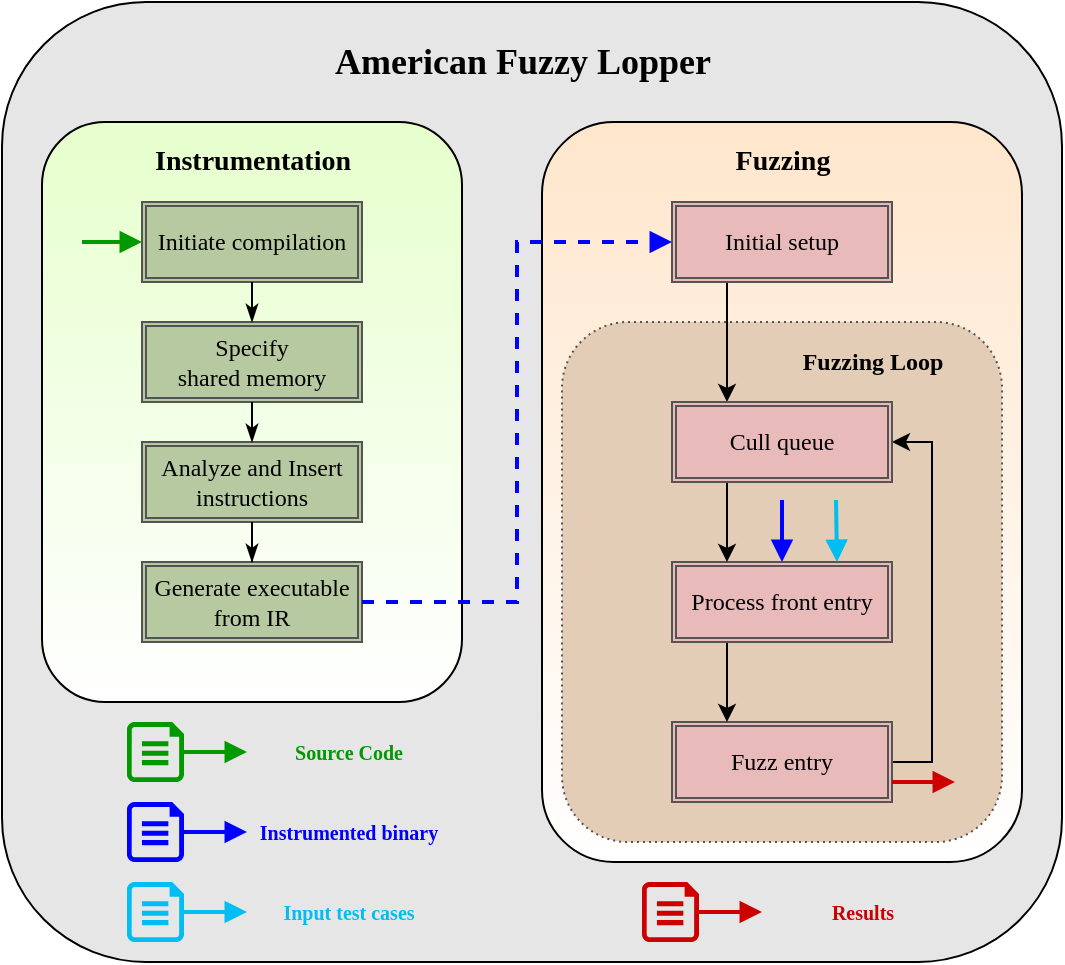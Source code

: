 <mxfile>
    <diagram id="CwqIJhX3pIehWAISivcS" name="Page-1">
        <mxGraphModel dx="578" dy="448" grid="1" gridSize="10" guides="1" tooltips="1" connect="1" arrows="1" fold="1" page="1" pageScale="1" pageWidth="827" pageHeight="1169" math="0" shadow="0">
            <root>
                <mxCell id="0"/>
                <mxCell id="1" parent="0"/>
                <mxCell id="2" value="" style="rounded=1;whiteSpace=wrap;html=1;fontFamily=Georgia;fontSize=12;fillColor=#E6E6E6;" parent="1" vertex="1">
                    <mxGeometry x="70" y="20" width="530" height="480" as="geometry"/>
                </mxCell>
                <mxCell id="5" value="" style="rounded=1;whiteSpace=wrap;html=1;fontFamily=Georgia;fontSize=12;fillColor=#FFE6CC;gradientColor=#ffffff;" parent="1" vertex="1">
                    <mxGeometry x="340" y="80" width="240" height="370" as="geometry"/>
                </mxCell>
                <mxCell id="4" value="" style="rounded=1;whiteSpace=wrap;html=1;fontFamily=Georgia;fontSize=12;fillColor=#E6FFCC;gradientColor=#ffffff;" parent="1" vertex="1">
                    <mxGeometry x="90" y="80" width="210" height="290" as="geometry"/>
                </mxCell>
                <mxCell id="6" value="&lt;span style=&quot;font-size: 14px&quot;&gt;&lt;b&gt;Instrumentation&lt;/b&gt;&lt;/span&gt;" style="text;html=1;align=center;verticalAlign=middle;resizable=0;points=[];autosize=1;fontSize=12;fontFamily=Georgia;" parent="1" vertex="1">
                    <mxGeometry x="140" y="90" width="110" height="20" as="geometry"/>
                </mxCell>
                <mxCell id="14" value="Initiate compilation" style="shape=ext;double=1;rounded=0;whiteSpace=wrap;html=1;strokeColor=#545454;strokeWidth=1;fontFamily=Georgia;fontSize=12;fillColor=#B6C9A1;" parent="1" vertex="1">
                    <mxGeometry x="140" y="120" width="110" height="40" as="geometry"/>
                </mxCell>
                <mxCell id="15" value="Specify&lt;br&gt;shared memory" style="shape=ext;double=1;rounded=0;whiteSpace=wrap;html=1;strokeColor=#545454;strokeWidth=1;fontFamily=Georgia;fontSize=12;fillColor=#B6C9A1;" parent="1" vertex="1">
                    <mxGeometry x="140" y="180" width="110" height="40" as="geometry"/>
                </mxCell>
                <mxCell id="25" style="edgeStyle=orthogonalEdgeStyle;rounded=0;orthogonalLoop=1;jettySize=auto;html=1;exitX=0.5;exitY=1;exitDx=0;exitDy=0;entryX=0.5;entryY=0;entryDx=0;entryDy=0;fontFamily=Georgia;fontSize=12;endArrow=classicThin;endFill=1;" parent="1" source="14" target="15" edge="1">
                    <mxGeometry x="90" y="80" as="geometry"/>
                </mxCell>
                <mxCell id="24" value="Analyze and Insert instructions" style="shape=ext;double=1;rounded=0;whiteSpace=wrap;html=1;strokeColor=#545454;strokeWidth=1;fontFamily=Georgia;fontSize=12;fillColor=#B6C9A1;" parent="1" vertex="1">
                    <mxGeometry x="140" y="240" width="110" height="40" as="geometry"/>
                </mxCell>
                <mxCell id="28" style="edgeStyle=orthogonalEdgeStyle;rounded=0;orthogonalLoop=1;jettySize=auto;html=1;exitX=0.5;exitY=1;exitDx=0;exitDy=0;entryX=0.5;entryY=0;entryDx=0;entryDy=0;fontFamily=Georgia;fontSize=12;endArrow=classicThin;endFill=1;" parent="1" source="15" target="24" edge="1">
                    <mxGeometry x="90" y="80" as="geometry"/>
                </mxCell>
                <mxCell id="29" value="Generate executable from IR" style="shape=ext;double=1;rounded=0;whiteSpace=wrap;html=1;strokeColor=#545454;strokeWidth=1;fontFamily=Georgia;fontSize=12;fillColor=#B6C9A1;" parent="1" vertex="1">
                    <mxGeometry x="140" y="300" width="110" height="40" as="geometry"/>
                </mxCell>
                <mxCell id="30" style="edgeStyle=orthogonalEdgeStyle;rounded=0;orthogonalLoop=1;jettySize=auto;html=1;exitX=0.5;exitY=1;exitDx=0;exitDy=0;fontFamily=Georgia;fontSize=12;endArrow=classicThin;endFill=1;" parent="1" source="24" target="29" edge="1">
                    <mxGeometry x="90" y="80" as="geometry"/>
                </mxCell>
                <mxCell id="54" value="" style="rounded=1;whiteSpace=wrap;html=1;strokeColor=#545454;strokeWidth=1;fontFamily=Georgia;fontSize=12;dashed=1;dashPattern=1 2;fillColor=#E3CDB6;" parent="1" vertex="1">
                    <mxGeometry x="350" y="180" width="220" height="260" as="geometry"/>
                </mxCell>
                <mxCell id="7" value="&lt;b&gt;&lt;font style=&quot;font-size: 14px&quot;&gt;Fuzzing&lt;/font&gt;&lt;/b&gt;" style="text;html=1;align=center;verticalAlign=middle;resizable=0;points=[];autosize=1;fontSize=12;fontFamily=Georgia;" parent="1" vertex="1">
                    <mxGeometry x="430" y="90" width="60" height="20" as="geometry"/>
                </mxCell>
                <mxCell id="87" style="edgeStyle=orthogonalEdgeStyle;rounded=0;orthogonalLoop=1;jettySize=auto;html=1;exitX=0.25;exitY=1;exitDx=0;exitDy=0;entryX=0.25;entryY=0;entryDx=0;entryDy=0;" parent="1" source="31" target="45" edge="1">
                    <mxGeometry relative="1" as="geometry"/>
                </mxCell>
                <mxCell id="31" value="Initial setup" style="shape=ext;double=1;rounded=0;whiteSpace=wrap;html=1;strokeColor=#545454;strokeWidth=1;fontFamily=Georgia;fontSize=12;fillColor=#E8BABA;" parent="1" vertex="1">
                    <mxGeometry x="405" y="120" width="110" height="40" as="geometry"/>
                </mxCell>
                <mxCell id="55" value="&lt;font size=&quot;1&quot;&gt;&lt;b style=&quot;font-size: 12px&quot;&gt;Fuzzing Loop&lt;/b&gt;&lt;/font&gt;" style="text;html=1;align=center;verticalAlign=middle;resizable=0;points=[];autosize=1;fontSize=12;fontFamily=Georgia;" parent="1" vertex="1">
                    <mxGeometry x="460" y="190" width="90" height="20" as="geometry"/>
                </mxCell>
                <mxCell id="3" value="&lt;b&gt;&lt;font style=&quot;font-size: 18px&quot;&gt;American Fuzzy Lopper&lt;/font&gt;&lt;/b&gt;" style="text;html=1;align=center;verticalAlign=middle;resizable=0;points=[];autosize=1;fontFamily=Georgia;fontSize=12;" parent="1" vertex="1">
                    <mxGeometry x="230" y="40" width="200" height="20" as="geometry"/>
                </mxCell>
                <mxCell id="78" style="edgeStyle=orthogonalEdgeStyle;rounded=0;orthogonalLoop=1;jettySize=auto;html=1;exitX=1;exitY=0.5;exitDx=0;exitDy=0;entryX=0;entryY=0.5;entryDx=0;entryDy=0;endArrow=block;endFill=1;strokeWidth=2;fontFamily=Georgia;fontSize=12;dashed=1;strokeColor=#0000FF;" parent="1" source="29" target="31" edge="1">
                    <mxGeometry relative="1" as="geometry"/>
                </mxCell>
                <mxCell id="80" value="" style="endArrow=block;html=1;strokeWidth=2;fontFamily=Georgia;fontSize=12;endFill=1;entryX=0;entryY=0.5;entryDx=0;entryDy=0;strokeColor=#009900;" parent="1" target="14" edge="1">
                    <mxGeometry width="50" height="50" relative="1" as="geometry">
                        <mxPoint x="110" y="140" as="sourcePoint"/>
                        <mxPoint x="121.5" y="139.58" as="targetPoint"/>
                    </mxGeometry>
                </mxCell>
                <mxCell id="90" style="edgeStyle=orthogonalEdgeStyle;rounded=0;orthogonalLoop=1;jettySize=auto;html=1;exitX=1;exitY=0.5;exitDx=0;exitDy=0;entryX=1;entryY=0.5;entryDx=0;entryDy=0;" parent="1" source="34" target="45" edge="1">
                    <mxGeometry relative="1" as="geometry"/>
                </mxCell>
                <mxCell id="34" value="Fuzz entry" style="shape=ext;double=1;rounded=0;whiteSpace=wrap;html=1;strokeColor=#545454;strokeWidth=1;fontFamily=Georgia;fontSize=12;fillColor=#E8BABA;" parent="1" vertex="1">
                    <mxGeometry x="405" y="380" width="110" height="40" as="geometry"/>
                </mxCell>
                <mxCell id="89" style="edgeStyle=orthogonalEdgeStyle;rounded=0;orthogonalLoop=1;jettySize=auto;html=1;exitX=0.25;exitY=1;exitDx=0;exitDy=0;entryX=0.25;entryY=0;entryDx=0;entryDy=0;" parent="1" source="44" target="34" edge="1">
                    <mxGeometry relative="1" as="geometry"/>
                </mxCell>
                <mxCell id="44" value="Process front entry" style="shape=ext;double=1;rounded=0;whiteSpace=wrap;html=1;strokeColor=#545454;strokeWidth=1;fontFamily=Georgia;fontSize=12;fillColor=#E8BABA;" parent="1" vertex="1">
                    <mxGeometry x="405" y="300" width="110" height="40" as="geometry"/>
                </mxCell>
                <mxCell id="88" style="edgeStyle=orthogonalEdgeStyle;rounded=0;orthogonalLoop=1;jettySize=auto;html=1;exitX=0.25;exitY=1;exitDx=0;exitDy=0;entryX=0.25;entryY=0;entryDx=0;entryDy=0;" parent="1" source="45" target="44" edge="1">
                    <mxGeometry relative="1" as="geometry"/>
                </mxCell>
                <mxCell id="45" value="Cull queue" style="shape=ext;double=1;rounded=0;whiteSpace=wrap;html=1;strokeColor=#545454;strokeWidth=1;fontFamily=Georgia;fontSize=12;fillColor=#E8BABA;" parent="1" vertex="1">
                    <mxGeometry x="405" y="220" width="110" height="40" as="geometry"/>
                </mxCell>
                <mxCell id="79" value="" style="endArrow=block;html=1;strokeWidth=2;fontFamily=Georgia;fontSize=12;strokeColor=#00BEF2;endFill=1;entryX=0.75;entryY=0;entryDx=0;entryDy=0;" parent="1" target="44" edge="1">
                    <mxGeometry width="50" height="50" relative="1" as="geometry">
                        <mxPoint x="487" y="269" as="sourcePoint"/>
                        <mxPoint x="380" y="332.5" as="targetPoint"/>
                    </mxGeometry>
                </mxCell>
                <mxCell id="81" value="" style="endArrow=block;html=1;strokeWidth=2;fontFamily=Georgia;fontSize=12;endFill=1;entryX=0.5;entryY=0;entryDx=0;entryDy=0;strokeColor=#0000FF;" parent="1" target="44" edge="1">
                    <mxGeometry width="50" height="50" relative="1" as="geometry">
                        <mxPoint x="460" y="269" as="sourcePoint"/>
                        <mxPoint x="380" y="299.31" as="targetPoint"/>
                    </mxGeometry>
                </mxCell>
                <mxCell id="92" value="" style="group" parent="1" vertex="1" connectable="0">
                    <mxGeometry x="132.5" y="420" width="160" height="30" as="geometry"/>
                </mxCell>
                <mxCell id="69" value="" style="verticalLabelPosition=bottom;html=1;verticalAlign=top;align=center;strokeColor=none;shape=mxgraph.azure.cloud_services_configuration_file;pointerEvents=1;dashed=1;dashPattern=1 2;fontFamily=Georgia;fontSize=12;fillColor=#0000FF;" parent="92" vertex="1">
                    <mxGeometry width="28.5" height="30" as="geometry"/>
                </mxCell>
                <mxCell id="73" value="" style="endArrow=block;html=1;strokeWidth=2;fontFamily=Georgia;fontSize=12;exitX=1;exitY=0.5;exitDx=0;exitDy=0;exitPerimeter=0;strokeColor=#0000FF;endFill=1;" parent="92" source="69" edge="1">
                    <mxGeometry width="50" height="50" relative="1" as="geometry">
                        <mxPoint x="50" y="10" as="sourcePoint"/>
                        <mxPoint x="60" y="15" as="targetPoint"/>
                    </mxGeometry>
                </mxCell>
                <mxCell id="76" value="&lt;font color=&quot;#0000ff&quot; size=&quot;1&quot;&gt;&lt;b&gt;Instrumented binary&lt;/b&gt;&lt;/font&gt;" style="text;html=1;align=center;verticalAlign=middle;resizable=0;points=[];autosize=1;fontSize=12;fontFamily=Georgia;" parent="92" vertex="1">
                    <mxGeometry x="60" y="5" width="100" height="20" as="geometry"/>
                </mxCell>
                <mxCell id="93" value="" style="group" parent="1" vertex="1" connectable="0">
                    <mxGeometry x="132.5" y="460" width="150" height="30" as="geometry"/>
                </mxCell>
                <mxCell id="60" value="" style="verticalLabelPosition=bottom;html=1;verticalAlign=top;align=center;strokeColor=none;shape=mxgraph.azure.cloud_services_configuration_file;pointerEvents=1;dashed=1;dashPattern=1 2;fontFamily=Georgia;fontSize=12;fillColor=#00BEF2;" parent="93" vertex="1">
                    <mxGeometry width="28.5" height="30" as="geometry"/>
                </mxCell>
                <mxCell id="72" value="" style="endArrow=block;html=1;strokeWidth=2;fontFamily=Georgia;fontSize=12;exitX=1;exitY=0.5;exitDx=0;exitDy=0;exitPerimeter=0;strokeColor=#00BEF2;endFill=1;" parent="93" source="60" edge="1">
                    <mxGeometry width="50" height="50" relative="1" as="geometry">
                        <mxPoint x="80" y="20" as="sourcePoint"/>
                        <mxPoint x="60" y="15" as="targetPoint"/>
                    </mxGeometry>
                </mxCell>
                <mxCell id="75" value="&lt;font color=&quot;#00bef2&quot; size=&quot;1&quot;&gt;&lt;b&gt;Input test cases&lt;/b&gt;&lt;/font&gt;" style="text;html=1;align=center;verticalAlign=middle;resizable=0;points=[];autosize=1;fontSize=12;fontFamily=Georgia;" parent="93" vertex="1">
                    <mxGeometry x="70" y="5" width="80" height="20" as="geometry"/>
                </mxCell>
                <mxCell id="95" value="" style="verticalLabelPosition=bottom;html=1;verticalAlign=top;align=center;strokeColor=none;shape=mxgraph.azure.cloud_services_configuration_file;pointerEvents=1;dashed=1;dashPattern=1 2;fontFamily=Georgia;fontSize=12;fillColor=#CC0000;" vertex="1" parent="1">
                    <mxGeometry x="390" y="460" width="28.5" height="30" as="geometry"/>
                </mxCell>
                <mxCell id="96" value="" style="endArrow=block;html=1;strokeWidth=2;fontFamily=Georgia;fontSize=12;exitX=1;exitY=0.5;exitDx=0;exitDy=0;exitPerimeter=0;endFill=1;strokeColor=#CC0000;" edge="1" parent="1" source="95">
                    <mxGeometry x="390" y="460" width="50" height="50" as="geometry">
                        <mxPoint x="470" y="480" as="sourcePoint"/>
                        <mxPoint x="450" y="475" as="targetPoint"/>
                    </mxGeometry>
                </mxCell>
                <mxCell id="97" value="&lt;font size=&quot;1&quot; color=&quot;#cc0000&quot;&gt;&lt;b&gt;Results&lt;/b&gt;&lt;/font&gt;" style="text;html=1;align=center;verticalAlign=middle;resizable=0;points=[];autosize=1;fontSize=12;fontFamily=Georgia;" vertex="1" parent="1">
                    <mxGeometry x="475" y="465" width="50" height="20" as="geometry"/>
                </mxCell>
                <mxCell id="101" value="" style="group" vertex="1" connectable="0" parent="1">
                    <mxGeometry x="132.5" y="380" width="145" height="30" as="geometry"/>
                </mxCell>
                <mxCell id="70" value="" style="verticalLabelPosition=bottom;html=1;verticalAlign=top;align=center;strokeColor=none;shape=mxgraph.azure.cloud_services_configuration_file;pointerEvents=1;dashed=1;dashPattern=1 2;fontFamily=Georgia;fontSize=12;fillColor=#009900;" parent="101" vertex="1">
                    <mxGeometry width="28.5" height="30" as="geometry"/>
                </mxCell>
                <mxCell id="74" value="" style="endArrow=block;html=1;strokeWidth=2;fontFamily=Georgia;fontSize=12;exitX=1;exitY=0.5;exitDx=0;exitDy=0;exitPerimeter=0;endFill=1;strokeColor=#009900;" parent="101" source="70" edge="1">
                    <mxGeometry width="50" height="50" as="geometry">
                        <mxPoint x="48.5" y="14.66" as="sourcePoint"/>
                        <mxPoint x="60" y="15" as="targetPoint"/>
                    </mxGeometry>
                </mxCell>
                <mxCell id="77" value="&lt;b style=&quot;font-size: x-small&quot;&gt;&lt;font color=&quot;#009900&quot;&gt;Source Code&lt;/font&gt;&lt;/b&gt;" style="text;html=1;align=center;verticalAlign=middle;resizable=0;points=[];autosize=1;fontSize=12;fontFamily=Georgia;" parent="101" vertex="1">
                    <mxGeometry x="75" y="5" width="70" height="20" as="geometry"/>
                </mxCell>
                <mxCell id="103" value="" style="endArrow=block;html=1;strokeWidth=2;fontFamily=Georgia;fontSize=12;exitX=1;exitY=0.5;exitDx=0;exitDy=0;exitPerimeter=0;endFill=1;strokeColor=#CC0000;" edge="1" parent="1">
                    <mxGeometry x="486.5" y="395" width="50" height="50" as="geometry">
                        <mxPoint x="515" y="410" as="sourcePoint"/>
                        <mxPoint x="546.5" y="410" as="targetPoint"/>
                    </mxGeometry>
                </mxCell>
            </root>
        </mxGraphModel>
    </diagram>
</mxfile>